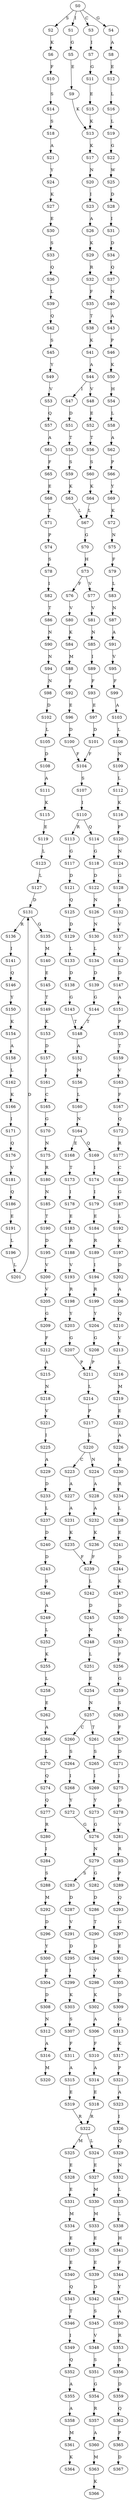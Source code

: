 strict digraph  {
	S0 -> S1 [ label = I ];
	S0 -> S2 [ label = S ];
	S0 -> S3 [ label = C ];
	S0 -> S4 [ label = G ];
	S1 -> S5 [ label = G ];
	S2 -> S6 [ label = K ];
	S3 -> S7 [ label = I ];
	S4 -> S8 [ label = A ];
	S5 -> S9 [ label = E ];
	S6 -> S10 [ label = F ];
	S7 -> S11 [ label = G ];
	S8 -> S12 [ label = E ];
	S9 -> S13 [ label = K ];
	S10 -> S14 [ label = S ];
	S11 -> S15 [ label = E ];
	S12 -> S16 [ label = L ];
	S13 -> S17 [ label = K ];
	S14 -> S18 [ label = S ];
	S15 -> S13 [ label = K ];
	S16 -> S19 [ label = L ];
	S17 -> S20 [ label = N ];
	S18 -> S21 [ label = A ];
	S19 -> S22 [ label = G ];
	S20 -> S23 [ label = I ];
	S21 -> S24 [ label = Y ];
	S22 -> S25 [ label = W ];
	S23 -> S26 [ label = A ];
	S24 -> S27 [ label = K ];
	S25 -> S28 [ label = D ];
	S26 -> S29 [ label = K ];
	S27 -> S30 [ label = E ];
	S28 -> S31 [ label = I ];
	S29 -> S32 [ label = R ];
	S30 -> S33 [ label = S ];
	S31 -> S34 [ label = D ];
	S32 -> S35 [ label = F ];
	S33 -> S36 [ label = Q ];
	S34 -> S37 [ label = Q ];
	S35 -> S38 [ label = T ];
	S36 -> S39 [ label = L ];
	S37 -> S40 [ label = N ];
	S38 -> S41 [ label = K ];
	S39 -> S42 [ label = Q ];
	S40 -> S43 [ label = A ];
	S41 -> S44 [ label = A ];
	S42 -> S45 [ label = S ];
	S43 -> S46 [ label = P ];
	S44 -> S47 [ label = I ];
	S44 -> S48 [ label = V ];
	S45 -> S49 [ label = Y ];
	S46 -> S50 [ label = K ];
	S47 -> S51 [ label = D ];
	S48 -> S52 [ label = E ];
	S49 -> S53 [ label = V ];
	S50 -> S54 [ label = H ];
	S51 -> S55 [ label = T ];
	S52 -> S56 [ label = T ];
	S53 -> S57 [ label = Q ];
	S54 -> S58 [ label = L ];
	S55 -> S59 [ label = S ];
	S56 -> S60 [ label = S ];
	S57 -> S61 [ label = A ];
	S58 -> S62 [ label = A ];
	S59 -> S63 [ label = K ];
	S60 -> S64 [ label = K ];
	S61 -> S65 [ label = F ];
	S62 -> S66 [ label = P ];
	S63 -> S67 [ label = L ];
	S64 -> S67 [ label = L ];
	S65 -> S68 [ label = E ];
	S66 -> S69 [ label = Y ];
	S67 -> S70 [ label = G ];
	S68 -> S71 [ label = T ];
	S69 -> S72 [ label = K ];
	S70 -> S73 [ label = H ];
	S71 -> S74 [ label = P ];
	S72 -> S75 [ label = N ];
	S73 -> S76 [ label = F ];
	S73 -> S77 [ label = V ];
	S74 -> S78 [ label = S ];
	S75 -> S79 [ label = F ];
	S76 -> S80 [ label = V ];
	S77 -> S81 [ label = V ];
	S78 -> S82 [ label = I ];
	S79 -> S83 [ label = L ];
	S80 -> S84 [ label = K ];
	S81 -> S85 [ label = N ];
	S82 -> S86 [ label = T ];
	S83 -> S87 [ label = N ];
	S84 -> S88 [ label = M ];
	S85 -> S89 [ label = I ];
	S86 -> S90 [ label = N ];
	S87 -> S91 [ label = A ];
	S88 -> S92 [ label = F ];
	S89 -> S93 [ label = F ];
	S90 -> S94 [ label = N ];
	S91 -> S95 [ label = V ];
	S92 -> S96 [ label = E ];
	S93 -> S97 [ label = E ];
	S94 -> S98 [ label = N ];
	S95 -> S99 [ label = F ];
	S96 -> S100 [ label = D ];
	S97 -> S101 [ label = D ];
	S98 -> S102 [ label = D ];
	S99 -> S103 [ label = A ];
	S100 -> S104 [ label = F ];
	S101 -> S104 [ label = F ];
	S102 -> S105 [ label = L ];
	S103 -> S106 [ label = L ];
	S104 -> S107 [ label = S ];
	S105 -> S108 [ label = D ];
	S106 -> S109 [ label = N ];
	S107 -> S110 [ label = I ];
	S108 -> S111 [ label = A ];
	S109 -> S112 [ label = L ];
	S110 -> S113 [ label = R ];
	S110 -> S114 [ label = Q ];
	S111 -> S115 [ label = K ];
	S112 -> S116 [ label = K ];
	S113 -> S117 [ label = G ];
	S114 -> S118 [ label = G ];
	S115 -> S119 [ label = E ];
	S116 -> S120 [ label = P ];
	S117 -> S121 [ label = D ];
	S118 -> S122 [ label = D ];
	S119 -> S123 [ label = L ];
	S120 -> S124 [ label = N ];
	S121 -> S125 [ label = Q ];
	S122 -> S126 [ label = N ];
	S123 -> S127 [ label = L ];
	S124 -> S128 [ label = G ];
	S125 -> S129 [ label = D ];
	S126 -> S130 [ label = N ];
	S127 -> S131 [ label = D ];
	S128 -> S132 [ label = S ];
	S129 -> S133 [ label = L ];
	S130 -> S134 [ label = L ];
	S131 -> S135 [ label = G ];
	S131 -> S136 [ label = R ];
	S132 -> S137 [ label = V ];
	S133 -> S138 [ label = D ];
	S134 -> S139 [ label = D ];
	S135 -> S140 [ label = M ];
	S136 -> S141 [ label = I ];
	S137 -> S142 [ label = V ];
	S138 -> S143 [ label = G ];
	S139 -> S144 [ label = G ];
	S140 -> S145 [ label = E ];
	S141 -> S146 [ label = Q ];
	S142 -> S147 [ label = D ];
	S143 -> S148 [ label = T ];
	S144 -> S148 [ label = T ];
	S145 -> S149 [ label = T ];
	S146 -> S150 [ label = Y ];
	S147 -> S151 [ label = A ];
	S148 -> S152 [ label = A ];
	S149 -> S153 [ label = K ];
	S150 -> S154 [ label = K ];
	S151 -> S155 [ label = P ];
	S152 -> S156 [ label = M ];
	S153 -> S157 [ label = D ];
	S154 -> S158 [ label = A ];
	S155 -> S159 [ label = T ];
	S156 -> S160 [ label = L ];
	S157 -> S161 [ label = I ];
	S158 -> S162 [ label = L ];
	S159 -> S163 [ label = V ];
	S160 -> S164 [ label = N ];
	S161 -> S165 [ label = C ];
	S162 -> S166 [ label = K ];
	S163 -> S167 [ label = F ];
	S164 -> S168 [ label = E ];
	S164 -> S169 [ label = Q ];
	S165 -> S170 [ label = G ];
	S166 -> S171 [ label = I ];
	S167 -> S172 [ label = Q ];
	S168 -> S173 [ label = T ];
	S169 -> S174 [ label = I ];
	S170 -> S175 [ label = N ];
	S171 -> S176 [ label = Q ];
	S172 -> S177 [ label = R ];
	S173 -> S178 [ label = I ];
	S174 -> S179 [ label = I ];
	S175 -> S180 [ label = R ];
	S176 -> S181 [ label = V ];
	S177 -> S182 [ label = C ];
	S178 -> S183 [ label = E ];
	S179 -> S184 [ label = E ];
	S180 -> S185 [ label = N ];
	S181 -> S186 [ label = Q ];
	S182 -> S187 [ label = G ];
	S183 -> S188 [ label = R ];
	S184 -> S189 [ label = R ];
	S185 -> S190 [ label = T ];
	S186 -> S191 [ label = E ];
	S187 -> S192 [ label = L ];
	S188 -> S193 [ label = V ];
	S189 -> S194 [ label = I ];
	S190 -> S195 [ label = D ];
	S191 -> S196 [ label = L ];
	S192 -> S197 [ label = K ];
	S193 -> S198 [ label = R ];
	S194 -> S199 [ label = R ];
	S195 -> S200 [ label = V ];
	S196 -> S201 [ label = L ];
	S197 -> S202 [ label = D ];
	S198 -> S203 [ label = Y ];
	S199 -> S204 [ label = Y ];
	S200 -> S205 [ label = V ];
	S201 -> S131 [ label = D ];
	S202 -> S206 [ label = A ];
	S203 -> S207 [ label = G ];
	S204 -> S208 [ label = G ];
	S205 -> S209 [ label = G ];
	S206 -> S210 [ label = Q ];
	S207 -> S211 [ label = P ];
	S208 -> S211 [ label = P ];
	S209 -> S212 [ label = F ];
	S210 -> S213 [ label = V ];
	S211 -> S214 [ label = L ];
	S212 -> S215 [ label = A ];
	S213 -> S216 [ label = L ];
	S214 -> S217 [ label = P ];
	S215 -> S218 [ label = N ];
	S216 -> S219 [ label = M ];
	S217 -> S220 [ label = L ];
	S218 -> S221 [ label = V ];
	S219 -> S222 [ label = E ];
	S220 -> S223 [ label = C ];
	S220 -> S224 [ label = N ];
	S221 -> S225 [ label = I ];
	S222 -> S226 [ label = A ];
	S223 -> S227 [ label = A ];
	S224 -> S228 [ label = A ];
	S225 -> S229 [ label = A ];
	S226 -> S230 [ label = R ];
	S227 -> S231 [ label = A ];
	S228 -> S232 [ label = A ];
	S229 -> S233 [ label = D ];
	S230 -> S234 [ label = R ];
	S231 -> S235 [ label = K ];
	S232 -> S236 [ label = K ];
	S233 -> S237 [ label = L ];
	S234 -> S238 [ label = L ];
	S235 -> S239 [ label = F ];
	S236 -> S239 [ label = F ];
	S237 -> S240 [ label = D ];
	S238 -> S241 [ label = E ];
	S239 -> S242 [ label = L ];
	S240 -> S243 [ label = D ];
	S241 -> S244 [ label = D ];
	S242 -> S245 [ label = D ];
	S243 -> S246 [ label = S ];
	S244 -> S247 [ label = K ];
	S245 -> S248 [ label = N ];
	S246 -> S249 [ label = A ];
	S247 -> S250 [ label = D ];
	S248 -> S251 [ label = L ];
	S249 -> S252 [ label = L ];
	S250 -> S253 [ label = N ];
	S251 -> S254 [ label = E ];
	S252 -> S255 [ label = K ];
	S253 -> S256 [ label = F ];
	S254 -> S257 [ label = N ];
	S255 -> S258 [ label = L ];
	S256 -> S259 [ label = G ];
	S257 -> S260 [ label = C ];
	S257 -> S261 [ label = T ];
	S258 -> S262 [ label = E ];
	S259 -> S263 [ label = S ];
	S260 -> S264 [ label = S ];
	S261 -> S265 [ label = S ];
	S262 -> S266 [ label = A ];
	S263 -> S267 [ label = F ];
	S264 -> S268 [ label = I ];
	S265 -> S269 [ label = I ];
	S266 -> S270 [ label = L ];
	S267 -> S271 [ label = D ];
	S268 -> S272 [ label = Y ];
	S269 -> S273 [ label = Y ];
	S270 -> S274 [ label = Q ];
	S271 -> S275 [ label = I ];
	S272 -> S276 [ label = G ];
	S273 -> S276 [ label = G ];
	S274 -> S277 [ label = Q ];
	S275 -> S278 [ label = D ];
	S276 -> S279 [ label = N ];
	S277 -> S280 [ label = R ];
	S278 -> S281 [ label = V ];
	S279 -> S282 [ label = G ];
	S279 -> S283 [ label = S ];
	S280 -> S284 [ label = I ];
	S281 -> S285 [ label = R ];
	S282 -> S286 [ label = D ];
	S283 -> S287 [ label = D ];
	S284 -> S288 [ label = S ];
	S285 -> S289 [ label = P ];
	S286 -> S290 [ label = T ];
	S287 -> S291 [ label = V ];
	S288 -> S292 [ label = M ];
	S289 -> S293 [ label = Q ];
	S290 -> S294 [ label = D ];
	S291 -> S295 [ label = D ];
	S292 -> S296 [ label = D ];
	S293 -> S297 [ label = G ];
	S294 -> S298 [ label = V ];
	S295 -> S299 [ label = I ];
	S296 -> S300 [ label = Y ];
	S297 -> S301 [ label = E ];
	S298 -> S302 [ label = K ];
	S299 -> S303 [ label = K ];
	S300 -> S304 [ label = E ];
	S301 -> S305 [ label = K ];
	S302 -> S306 [ label = A ];
	S303 -> S307 [ label = S ];
	S304 -> S308 [ label = D ];
	S305 -> S309 [ label = D ];
	S306 -> S310 [ label = F ];
	S307 -> S311 [ label = F ];
	S308 -> S312 [ label = N ];
	S309 -> S313 [ label = G ];
	S310 -> S314 [ label = A ];
	S311 -> S315 [ label = A ];
	S312 -> S316 [ label = A ];
	S313 -> S317 [ label = K ];
	S314 -> S318 [ label = E ];
	S315 -> S319 [ label = E ];
	S316 -> S320 [ label = M ];
	S317 -> S321 [ label = P ];
	S318 -> S322 [ label = R ];
	S319 -> S322 [ label = R ];
	S321 -> S323 [ label = A ];
	S322 -> S324 [ label = L ];
	S322 -> S325 [ label = M ];
	S323 -> S326 [ label = I ];
	S324 -> S327 [ label = E ];
	S325 -> S328 [ label = E ];
	S326 -> S329 [ label = Q ];
	S327 -> S330 [ label = M ];
	S328 -> S331 [ label = E ];
	S329 -> S332 [ label = N ];
	S330 -> S333 [ label = M ];
	S331 -> S334 [ label = M ];
	S332 -> S335 [ label = L ];
	S333 -> S336 [ label = E ];
	S334 -> S337 [ label = E ];
	S335 -> S338 [ label = L ];
	S336 -> S339 [ label = E ];
	S337 -> S340 [ label = E ];
	S338 -> S341 [ label = H ];
	S339 -> S342 [ label = D ];
	S340 -> S343 [ label = Q ];
	S341 -> S344 [ label = F ];
	S342 -> S345 [ label = S ];
	S343 -> S346 [ label = T ];
	S344 -> S347 [ label = Y ];
	S345 -> S348 [ label = V ];
	S346 -> S349 [ label = I ];
	S347 -> S350 [ label = A ];
	S348 -> S351 [ label = S ];
	S349 -> S352 [ label = Q ];
	S350 -> S353 [ label = R ];
	S351 -> S354 [ label = G ];
	S352 -> S355 [ label = A ];
	S353 -> S356 [ label = S ];
	S354 -> S357 [ label = R ];
	S355 -> S358 [ label = A ];
	S356 -> S359 [ label = D ];
	S357 -> S360 [ label = A ];
	S358 -> S361 [ label = M ];
	S359 -> S362 [ label = Q ];
	S360 -> S363 [ label = M ];
	S361 -> S364 [ label = K ];
	S362 -> S365 [ label = P ];
	S363 -> S366 [ label = K ];
	S365 -> S367 [ label = D ];
}
